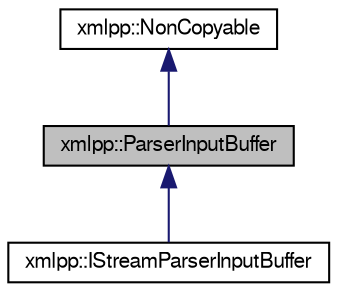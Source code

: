digraph G
{
  bgcolor="transparent";
  edge [fontname="FreeSans",fontsize=10,labelfontname="FreeSans",labelfontsize=10];
  node [fontname="FreeSans",fontsize=10,shape=record];
  Node1 [label="xmlpp::ParserInputBuffer",height=0.2,width=0.4,color="black", fillcolor="grey75", style="filled" fontcolor="black"];
  Node2 -> Node1 [dir=back,color="midnightblue",fontsize=10,style="solid",fontname="FreeSans"];
  Node2 [label="xmlpp::NonCopyable",height=0.2,width=0.4,color="black",URL="$classxmlpp_1_1NonCopyable.html",tooltip="Herited by classes which cannot be copied."];
  Node1 -> Node3 [dir=back,color="midnightblue",fontsize=10,style="solid",fontname="FreeSans"];
  Node3 [label="xmlpp::IStreamParserInputBuffer",height=0.2,width=0.4,color="black",URL="$classxmlpp_1_1IStreamParserInputBuffer.html"];
}
